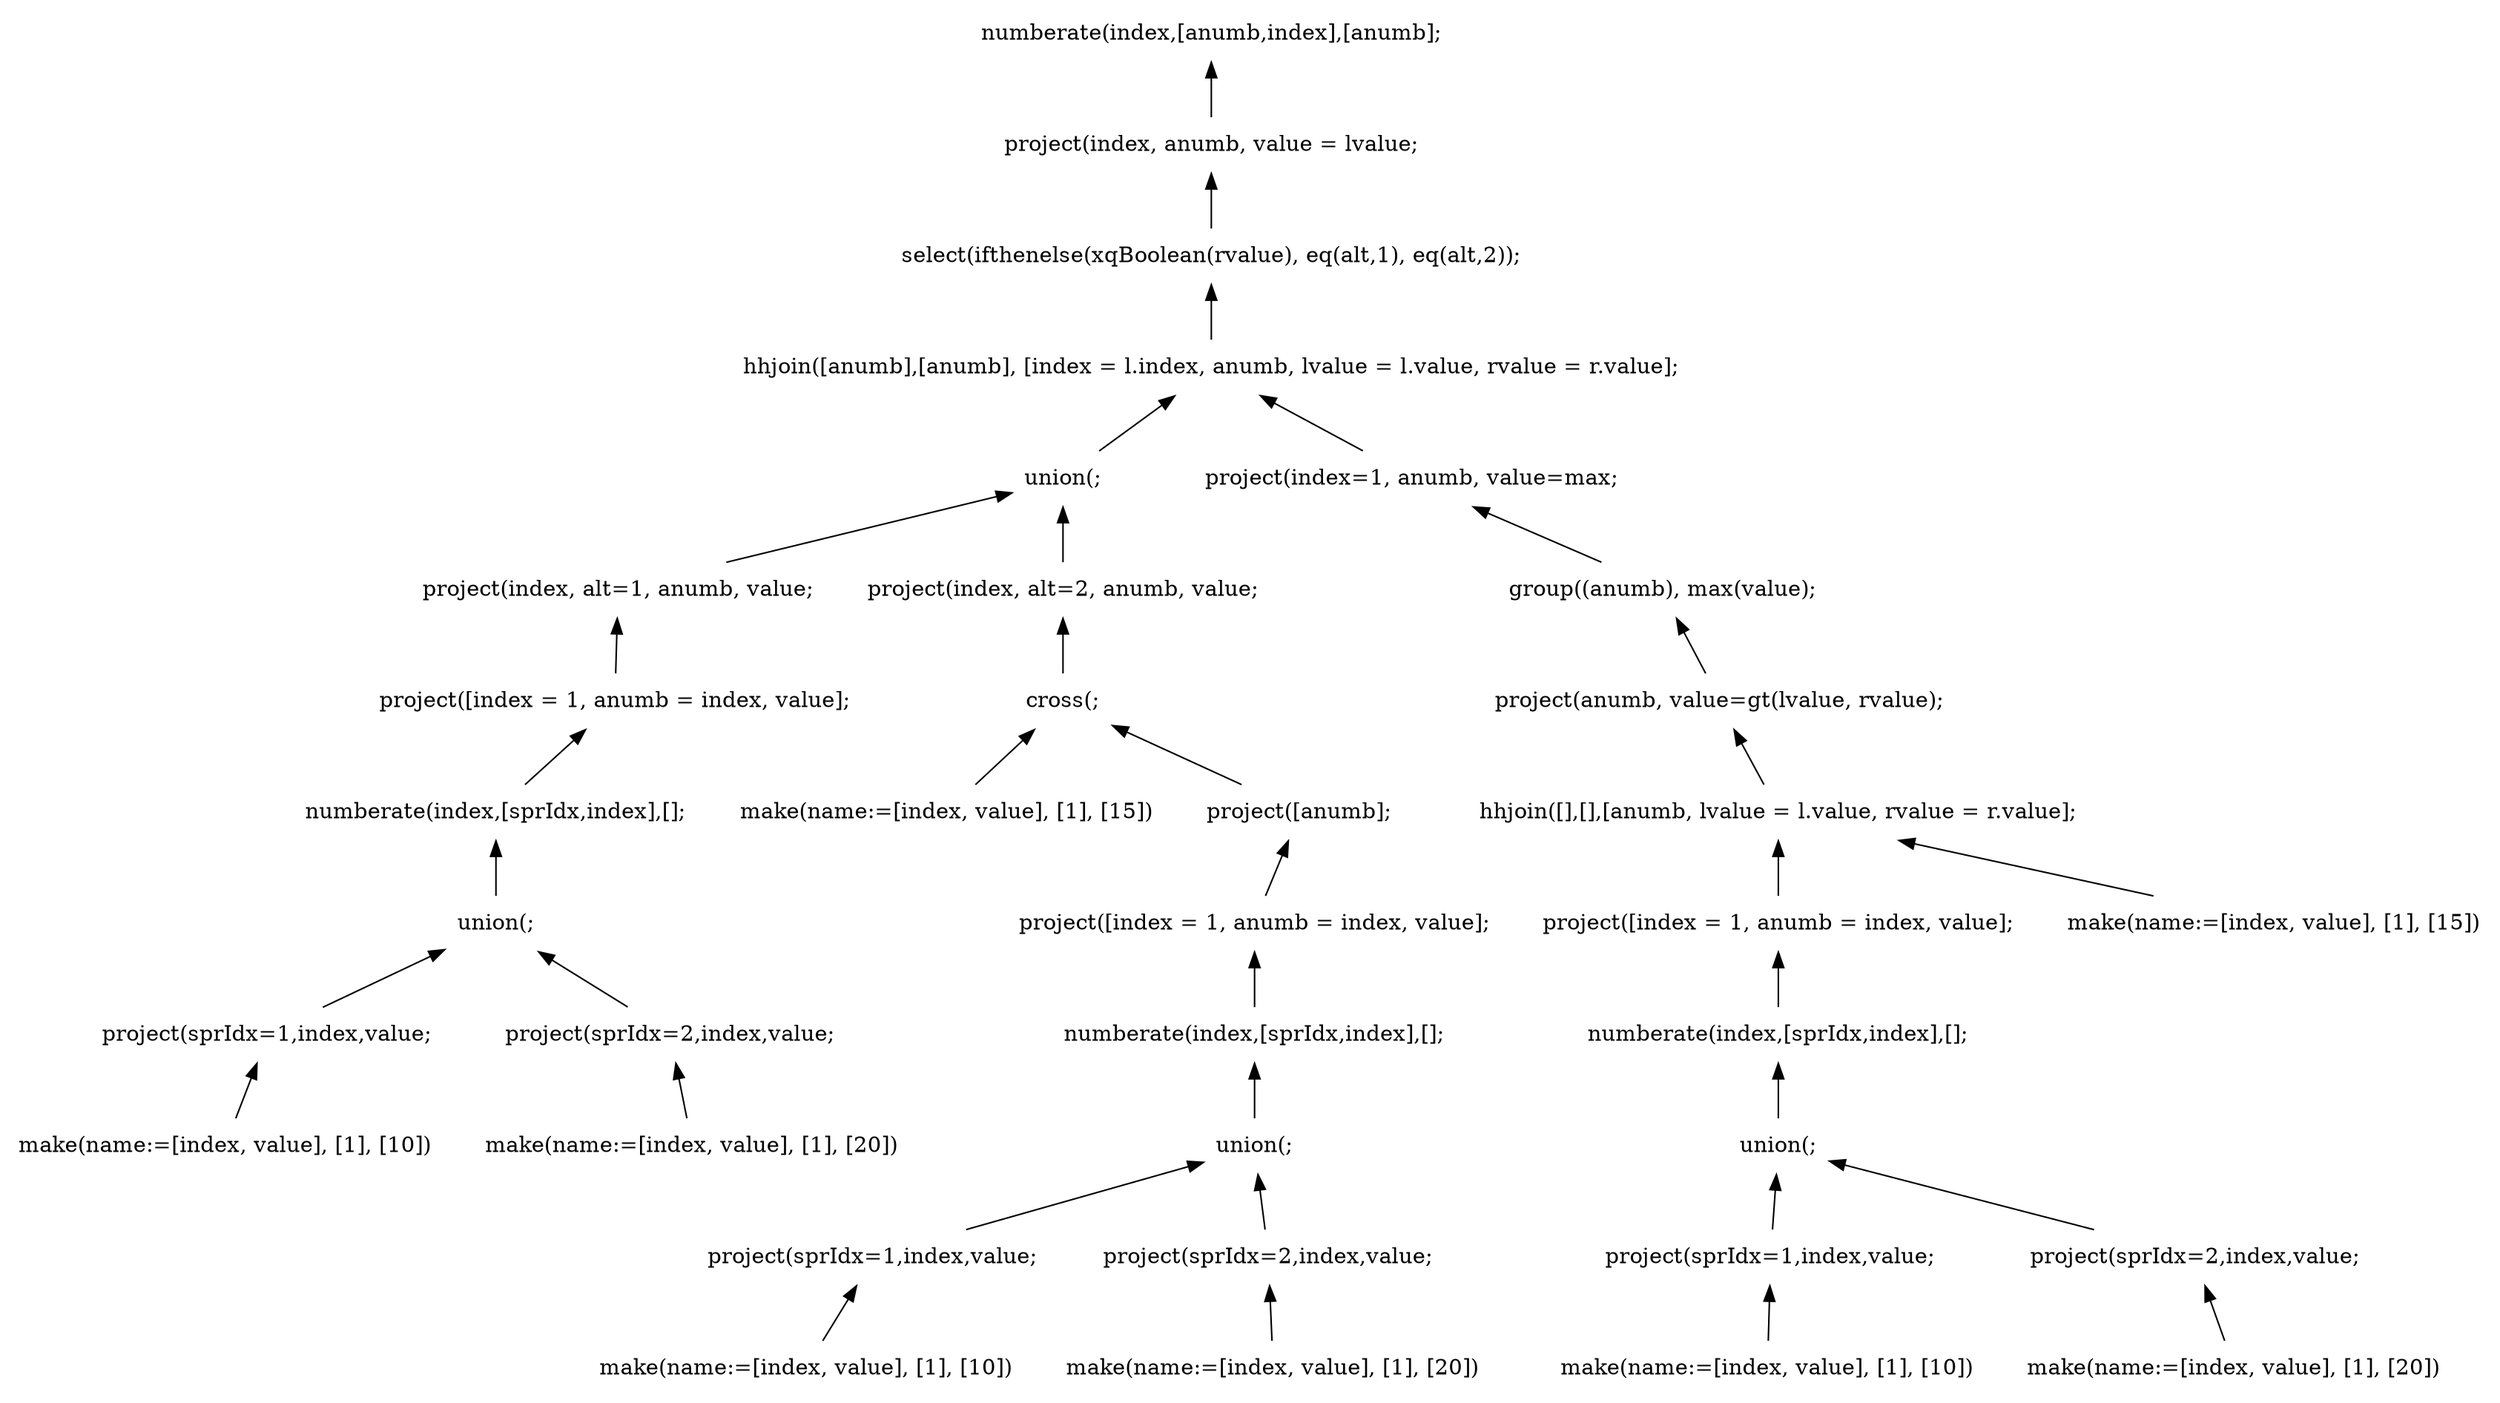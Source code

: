 digraph AST {
edge [color=black, dir=both, weight=1, fontcolor=black, arrowhead=none, arrowtail=normal]
node [shape=plaintext]
numberate1 [label="numberate(index,[anumb,index],[anumb];"]
  numberate1 -> project2
project2 [label="project(index, anumb, value = lvalue;"]
    project2 -> select3
select3 [label="select(ifthenelse(xqBoolean(rvalue), eq(alt,1), eq(alt,2));"]
      select3 -> hhjoin4
hhjoin4 [label="hhjoin([anumb],[anumb], [index = l.index, anumb, lvalue = l.value, rvalue = r.value];"]
        hhjoin4 -> union5
union5 [label="union(;"]
          union5 -> project6
project6 [label="project(index, alt=1, anumb, value;"]
            project6 -> project7
project7 [label="project([index = 1, anumb = index, value];"]
              project7 -> numberate8
numberate8 [label="numberate(index,[sprIdx,index],[];"]
                numberate8 -> union9
union9 [label="union(;"]
                  union9 -> project10
project10 [label="project(sprIdx=1,index,value;"]
                    project10 -> make11
make11 [label="make(name:=[index, value], [1], [10])"]
                    union9 -> project12
project12 [label="project(sprIdx=2,index,value;"]
                      project12 -> make13
make13 [label="make(name:=[index, value], [1], [20])"]
            union5 -> project14
project14 [label="project(index, alt=2, anumb, value;"]
              project14 -> cross15
cross15 [label="cross(;"]
                cross15 -> make16
make16 [label="make(name:=[index, value], [1], [15])"]
                  cross15 -> project17
project17 [label="project([anumb];"]
                    project17 -> project18
project18 [label="project([index = 1, anumb = index, value];"]
                      project18 -> numberate19
numberate19 [label="numberate(index,[sprIdx,index],[];"]
                        numberate19 -> union20
union20 [label="union(;"]
                          union20 -> project21
project21 [label="project(sprIdx=1,index,value;"]
                            project21 -> make22
make22 [label="make(name:=[index, value], [1], [10])"]
                            union20 -> project23
project23 [label="project(sprIdx=2,index,value;"]
                              project23 -> make24
make24 [label="make(name:=[index, value], [1], [20])"]
          hhjoin4 -> project25
project25 [label="project(index=1, anumb, value=max;"]
            project25 -> group26
group26 [label="group((anumb), max(value);"]
              group26 -> project27
project27 [label="project(anumb, value=gt(lvalue, rvalue);"]
                project27 -> hhjoin28
hhjoin28 [label="hhjoin([],[],[anumb, lvalue = l.value, rvalue = r.value];"]
                  hhjoin28 -> project29
project29 [label="project([index = 1, anumb = index, value];"]
                    project29 -> numberate30
numberate30 [label="numberate(index,[sprIdx,index],[];"]
                      numberate30 -> union31
union31 [label="union(;"]
                        union31 -> project32
project32 [label="project(sprIdx=1,index,value;"]
                          project32 -> make33
make33 [label="make(name:=[index, value], [1], [10])"]
                          union31 -> project34
project34 [label="project(sprIdx=2,index,value;"]
                            project34 -> make35
make35 [label="make(name:=[index, value], [1], [20])"]
                    hhjoin28 -> make36
make36 [label="make(name:=[index, value], [1], [15])"]

}